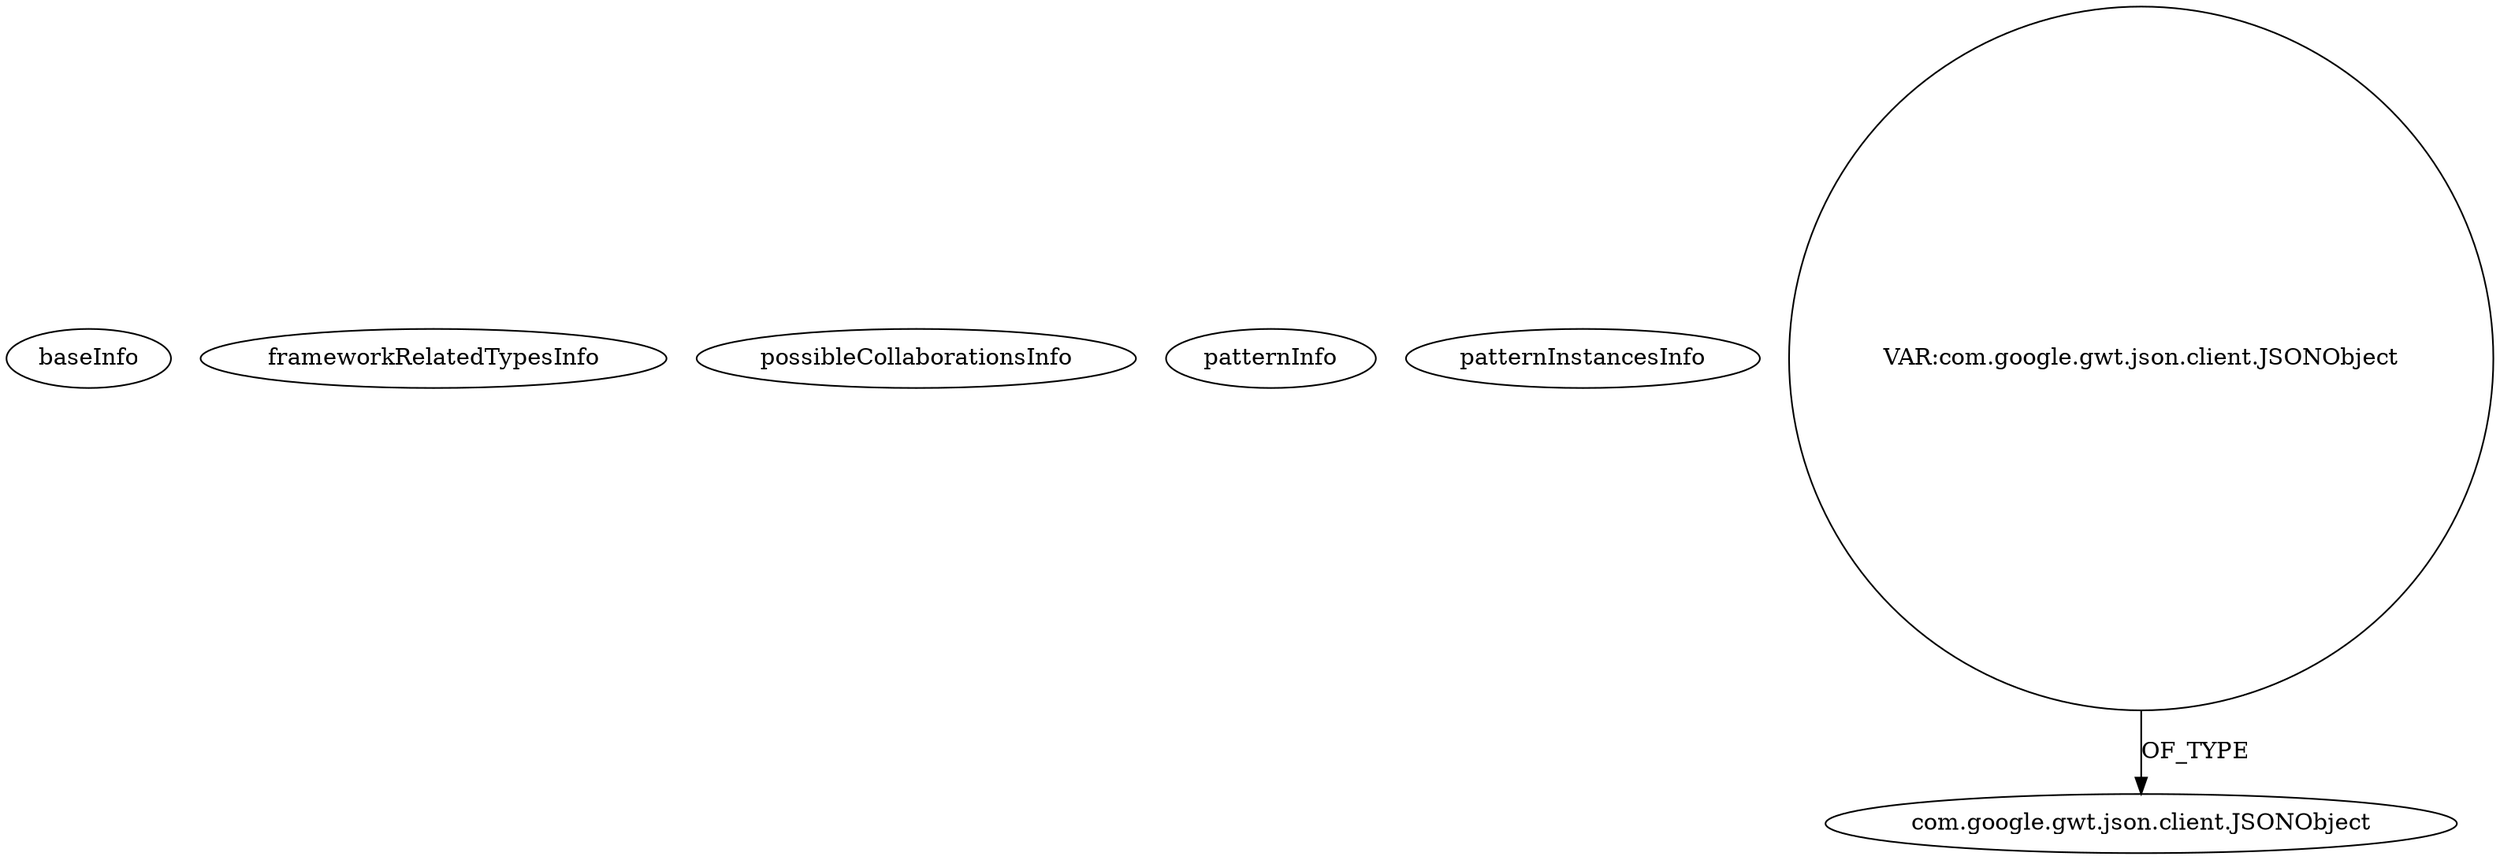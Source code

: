 digraph {
baseInfo[graphId=1222,category="pattern",isAnonymous=false,possibleRelation=false]
frameworkRelatedTypesInfo[]
possibleCollaborationsInfo[]
patternInfo[frequency=3.0,patternRootClient=null]
patternInstancesInfo[0="daonb-obudget~/daonb-obudget/obudget-master/src/client/src/org/obudget/client/Application.java~Application~1154",1="daonb-obudget~/daonb-obudget/obudget-master/src/client/src/org/obudget/client/BudgetSuggestionOracle.java~BudgetSuggestionOracle~1160",2="neilsh-gwtfb~/neilsh-gwtfb/gwtfb-master/GwtFB/src/com/gwtfb/client/UserInfoViewController.java~UserInfoViewController~4138"]
131[label="com.google.gwt.json.client.JSONObject",vertexType="FRAMEWORK_CLASS_TYPE",isFrameworkType=false]
129[label="VAR:com.google.gwt.json.client.JSONObject",vertexType="VARIABLE_EXPRESION",isFrameworkType=false,shape=circle]
129->131[label="OF_TYPE"]
}
